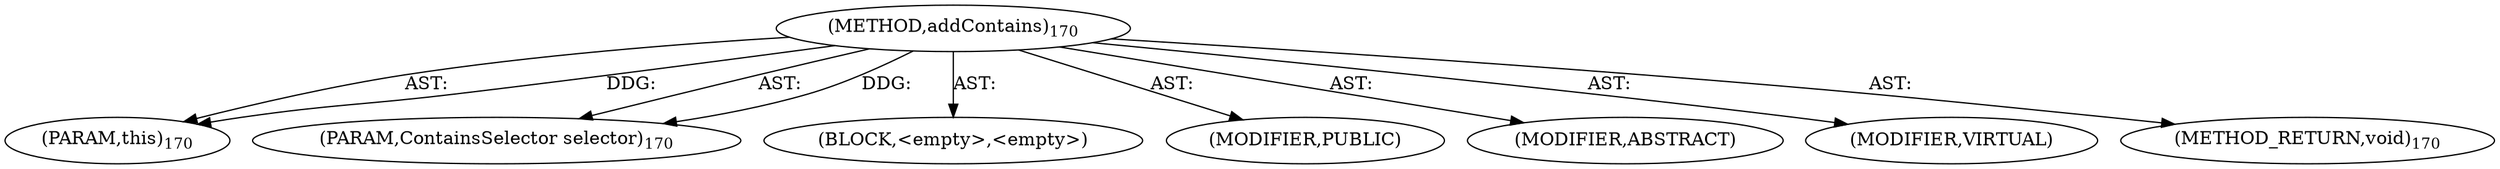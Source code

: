 digraph "addContains" {  
"111669149711" [label = <(METHOD,addContains)<SUB>170</SUB>> ]
"115964117019" [label = <(PARAM,this)<SUB>170</SUB>> ]
"115964117020" [label = <(PARAM,ContainsSelector selector)<SUB>170</SUB>> ]
"25769803791" [label = <(BLOCK,&lt;empty&gt;,&lt;empty&gt;)> ]
"133143986221" [label = <(MODIFIER,PUBLIC)> ]
"133143986222" [label = <(MODIFIER,ABSTRACT)> ]
"133143986223" [label = <(MODIFIER,VIRTUAL)> ]
"128849018895" [label = <(METHOD_RETURN,void)<SUB>170</SUB>> ]
  "111669149711" -> "115964117019"  [ label = "AST: "] 
  "111669149711" -> "115964117020"  [ label = "AST: "] 
  "111669149711" -> "25769803791"  [ label = "AST: "] 
  "111669149711" -> "133143986221"  [ label = "AST: "] 
  "111669149711" -> "133143986222"  [ label = "AST: "] 
  "111669149711" -> "133143986223"  [ label = "AST: "] 
  "111669149711" -> "128849018895"  [ label = "AST: "] 
  "111669149711" -> "115964117019"  [ label = "DDG: "] 
  "111669149711" -> "115964117020"  [ label = "DDG: "] 
}
